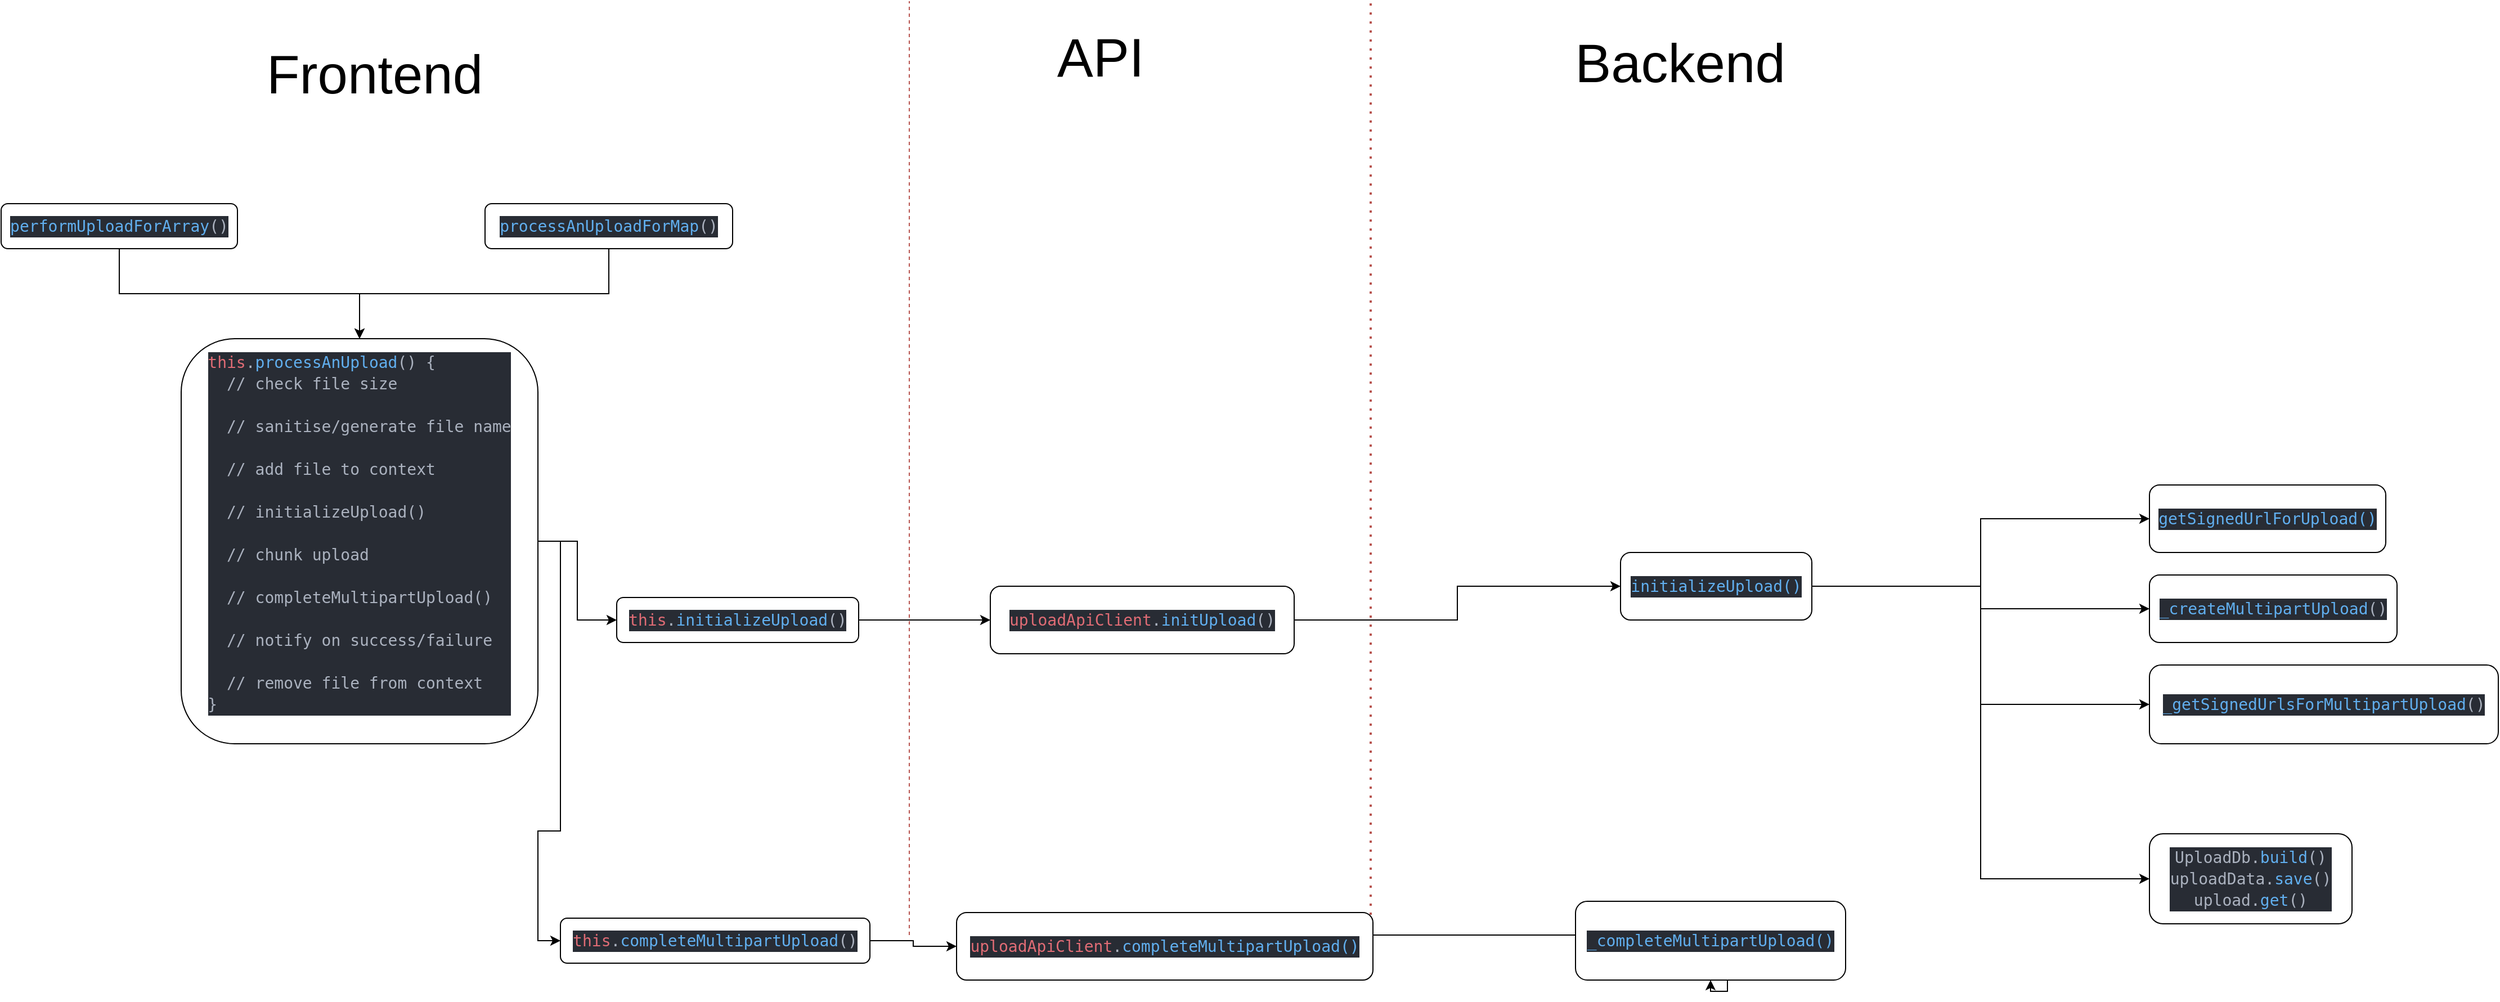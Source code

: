 <mxfile version="20.4.0" type="github">
  <diagram id="0tWUw12LsieQtntgSHJi" name="Page-1">
    <mxGraphModel dx="1586" dy="1914" grid="1" gridSize="10" guides="1" tooltips="1" connect="1" arrows="1" fold="1" page="1" pageScale="1" pageWidth="850" pageHeight="1100" math="0" shadow="0">
      <root>
        <mxCell id="0" />
        <mxCell id="1" parent="0" />
        <mxCell id="hNng8F3hOufFW4h7wYSs-10" style="edgeStyle=orthogonalEdgeStyle;rounded=0;orthogonalLoop=1;jettySize=auto;html=1;" parent="1" source="hNng8F3hOufFW4h7wYSs-2" target="hNng8F3hOufFW4h7wYSs-6" edge="1">
          <mxGeometry relative="1" as="geometry" />
        </mxCell>
        <mxCell id="hNng8F3hOufFW4h7wYSs-2" value="&lt;div data-darkreader-inline-bgcolor=&quot;&quot; data-darkreader-inline-color=&quot;&quot; style=&quot;color: rgb(171, 178, 191); background-color: rgb(40, 44, 52); font-family: &amp;quot;Droid Sans Mono&amp;quot;, &amp;quot;monospace&amp;quot;, monospace; font-weight: normal; font-size: 14px; line-height: 19px; --darkreader-inline-color: #aea9a2; --darkreader-inline-bgcolor: #33353b;&quot;&gt;&lt;div&gt;&lt;span data-darkreader-inline-color=&quot;&quot; style=&quot;color: rgb(97, 175, 239); --darkreader-inline-color: #68a9d9;&quot;&gt;processAnUploadForMap&lt;/span&gt;&lt;span data-darkreader-inline-color=&quot;&quot; style=&quot;color: rgb(171, 178, 191); --darkreader-inline-color: #aea9a2;&quot;&gt;()&lt;/span&gt;&lt;/div&gt;&lt;/div&gt;" style="rounded=1;whiteSpace=wrap;html=1;" parent="1" vertex="1">
          <mxGeometry x="473" y="180" width="220" height="40" as="geometry" />
        </mxCell>
        <mxCell id="hNng8F3hOufFW4h7wYSs-7" value="" style="edgeStyle=orthogonalEdgeStyle;rounded=0;orthogonalLoop=1;jettySize=auto;html=1;" parent="1" source="hNng8F3hOufFW4h7wYSs-3" target="hNng8F3hOufFW4h7wYSs-6" edge="1">
          <mxGeometry relative="1" as="geometry" />
        </mxCell>
        <mxCell id="hNng8F3hOufFW4h7wYSs-3" value="&lt;div data-darkreader-inline-bgcolor=&quot;&quot; data-darkreader-inline-color=&quot;&quot; style=&quot;color: rgb(171, 178, 191); background-color: rgb(40, 44, 52); font-family: &amp;quot;Droid Sans Mono&amp;quot;, &amp;quot;monospace&amp;quot;, monospace; font-weight: normal; font-size: 14px; line-height: 19px; --darkreader-inline-color: #aea9a2; --darkreader-inline-bgcolor: #33353b;&quot;&gt;&lt;div&gt;&lt;span data-darkreader-inline-color=&quot;&quot; style=&quot;color: rgb(171, 178, 191); --darkreader-inline-color: #aea9a2;&quot;&gt; &lt;/span&gt;&lt;span data-darkreader-inline-color=&quot;&quot; style=&quot;color: rgb(97, 175, 239); --darkreader-inline-color: #68a9d9;&quot;&gt;performUploadForArray&lt;/span&gt;&lt;span data-darkreader-inline-color=&quot;&quot; style=&quot;color: rgb(171, 178, 191); --darkreader-inline-color: #aea9a2;&quot;&gt;(&lt;/span&gt;)&lt;span data-darkreader-inline-color=&quot;&quot; style=&quot;color: rgb(171, 178, 191); --darkreader-inline-color: #aea9a2;&quot;&gt;&lt;/span&gt;&lt;/div&gt;&lt;/div&gt;" style="rounded=1;whiteSpace=wrap;html=1;" parent="1" vertex="1">
          <mxGeometry x="43" y="180" width="210" height="40" as="geometry" />
        </mxCell>
        <mxCell id="hNng8F3hOufFW4h7wYSs-14" value="" style="edgeStyle=orthogonalEdgeStyle;rounded=0;orthogonalLoop=1;jettySize=auto;html=1;" parent="1" source="hNng8F3hOufFW4h7wYSs-6" target="hNng8F3hOufFW4h7wYSs-13" edge="1">
          <mxGeometry relative="1" as="geometry" />
        </mxCell>
        <mxCell id="hNng8F3hOufFW4h7wYSs-18" style="edgeStyle=orthogonalEdgeStyle;rounded=0;orthogonalLoop=1;jettySize=auto;html=1;entryX=0;entryY=0.5;entryDx=0;entryDy=0;" parent="1" source="hNng8F3hOufFW4h7wYSs-6" target="hNng8F3hOufFW4h7wYSs-15" edge="1">
          <mxGeometry relative="1" as="geometry" />
        </mxCell>
        <mxCell id="hNng8F3hOufFW4h7wYSs-6" value="&lt;div data-darkreader-inline-bgcolor=&quot;&quot; data-darkreader-inline-color=&quot;&quot; style=&quot;color: rgb(171, 178, 191); background-color: rgb(40, 44, 52); font-family: &amp;quot;Droid Sans Mono&amp;quot;, &amp;quot;monospace&amp;quot;, monospace; font-weight: normal; font-size: 14px; line-height: 19px; --darkreader-inline-color: #aea9a2; --darkreader-inline-bgcolor: #33353b;&quot; align=&quot;left&quot;&gt;&lt;div&gt;&lt;span data-darkreader-inline-color=&quot;&quot; style=&quot;color: rgb(224, 108, 117); --darkreader-inline-color: #cd7279;&quot;&gt;this&lt;/span&gt;&lt;span data-darkreader-inline-color=&quot;&quot; style=&quot;color: rgb(171, 178, 191); --darkreader-inline-color: #aea9a2;&quot;&gt;.&lt;/span&gt;&lt;span data-darkreader-inline-color=&quot;&quot; style=&quot;color: rgb(97, 175, 239); --darkreader-inline-color: #68a9d9;&quot;&gt;processAnUpload&lt;/span&gt;&lt;span data-darkreader-inline-color=&quot;&quot; style=&quot;color: rgb(171, 178, 191); --darkreader-inline-color: #aea9a2;&quot;&gt;()&lt;/span&gt; {&lt;/div&gt;&lt;div&gt;&amp;nbsp; // check file size&lt;/div&gt;&lt;div&gt;&lt;br&gt;&lt;/div&gt;&lt;div&gt;&amp;nbsp; // sanitise/generate file name&lt;/div&gt;&lt;div&gt;&lt;br&gt;&lt;/div&gt;&lt;div&gt;&amp;nbsp; // add file to context&lt;br&gt;&lt;/div&gt;&lt;div&gt;&lt;br&gt;&lt;/div&gt;&lt;div&gt;&amp;nbsp; // initializeUpload()&lt;/div&gt;&lt;div&gt;&lt;br&gt;&lt;/div&gt;&lt;div&gt;&amp;nbsp; // chunk upload&lt;/div&gt;&lt;div&gt;&lt;br&gt;&lt;/div&gt;&lt;div&gt;&amp;nbsp; // completeMultipartUpload()&lt;/div&gt;&lt;div&gt;&amp;nbsp; &lt;br&gt;&lt;/div&gt;&lt;div&gt;&amp;nbsp; // notify on success/failure&lt;/div&gt;&lt;div&gt;&lt;br&gt;&lt;/div&gt;&lt;div&gt;&amp;nbsp; // remove file from context&lt;/div&gt;&lt;div&gt;}&lt;br&gt;&lt;/div&gt;&lt;/div&gt;&lt;div&gt;&lt;br&gt;&lt;/div&gt;" style="whiteSpace=wrap;html=1;rounded=1;" parent="1" vertex="1">
          <mxGeometry x="203" y="300" width="317" height="360" as="geometry" />
        </mxCell>
        <mxCell id="hNng8F3hOufFW4h7wYSs-29" style="edgeStyle=orthogonalEdgeStyle;rounded=0;orthogonalLoop=1;jettySize=auto;html=1;entryX=0;entryY=0.5;entryDx=0;entryDy=0;fontSize=48;exitX=1;exitY=0.5;exitDx=0;exitDy=0;" parent="1" source="hNng8F3hOufFW4h7wYSs-13" target="hNng8F3hOufFW4h7wYSs-20" edge="1">
          <mxGeometry relative="1" as="geometry">
            <mxPoint x="820" y="780" as="sourcePoint" />
          </mxGeometry>
        </mxCell>
        <mxCell id="hNng8F3hOufFW4h7wYSs-13" value="&lt;div data-darkreader-inline-bgcolor=&quot;&quot; data-darkreader-inline-color=&quot;&quot; style=&quot;color: rgb(171, 178, 191); background-color: rgb(40, 44, 52); font-family: &amp;quot;Droid Sans Mono&amp;quot;, &amp;quot;monospace&amp;quot;, monospace; font-weight: normal; font-size: 14px; line-height: 19px; --darkreader-inline-color: #aea9a2; --darkreader-inline-bgcolor: #33353b;&quot;&gt;&lt;div&gt;&lt;span data-darkreader-inline-color=&quot;&quot; style=&quot;color: rgb(224, 108, 117); --darkreader-inline-color: #cd7279;&quot;&gt;this&lt;/span&gt;&lt;span data-darkreader-inline-color=&quot;&quot; style=&quot;color: rgb(171, 178, 191); --darkreader-inline-color: #aea9a2;&quot;&gt;.&lt;/span&gt;&lt;span data-darkreader-inline-color=&quot;&quot; style=&quot;color: rgb(97, 175, 239); --darkreader-inline-color: #68a9d9;&quot;&gt;initializeUpload&lt;/span&gt;&lt;span data-darkreader-inline-color=&quot;&quot; style=&quot;color: rgb(171, 178, 191); --darkreader-inline-color: #aea9a2;&quot;&gt;()&lt;/span&gt;&lt;/div&gt;&lt;/div&gt;" style="rounded=1;whiteSpace=wrap;html=1;" parent="1" vertex="1">
          <mxGeometry x="590" y="530" width="215" height="40" as="geometry" />
        </mxCell>
        <mxCell id="hNng8F3hOufFW4h7wYSs-30" style="edgeStyle=orthogonalEdgeStyle;rounded=0;orthogonalLoop=1;jettySize=auto;html=1;entryX=0;entryY=0.5;entryDx=0;entryDy=0;fontSize=48;" parent="1" source="hNng8F3hOufFW4h7wYSs-15" target="hNng8F3hOufFW4h7wYSs-28" edge="1">
          <mxGeometry relative="1" as="geometry">
            <mxPoint x="830" y="910" as="sourcePoint" />
          </mxGeometry>
        </mxCell>
        <mxCell id="hNng8F3hOufFW4h7wYSs-15" value="&lt;div data-darkreader-inline-bgcolor=&quot;&quot; data-darkreader-inline-color=&quot;&quot; style=&quot;color: rgb(171, 178, 191); background-color: rgb(40, 44, 52); font-family: &amp;quot;Droid Sans Mono&amp;quot;, &amp;quot;monospace&amp;quot;, monospace; font-weight: normal; font-size: 14px; line-height: 19px; --darkreader-inline-color: #aea9a2; --darkreader-inline-bgcolor: #33353b;&quot;&gt;&lt;div&gt;&lt;span data-darkreader-inline-color=&quot;&quot; style=&quot;color: rgb(224, 108, 117); --darkreader-inline-color: #cd7279;&quot;&gt;this&lt;/span&gt;&lt;span data-darkreader-inline-color=&quot;&quot; style=&quot;color: rgb(171, 178, 191); --darkreader-inline-color: #aea9a2;&quot;&gt;.&lt;/span&gt;&lt;span data-darkreader-inline-color=&quot;&quot; style=&quot;color: rgb(97, 175, 239); --darkreader-inline-color: #68a9d9;&quot;&gt;completeMultipartUpload&lt;/span&gt;&lt;span data-darkreader-inline-color=&quot;&quot; style=&quot;color: rgb(171, 178, 191); --darkreader-inline-color: #aea9a2;&quot;&gt;()&lt;/span&gt;&lt;/div&gt;&lt;/div&gt;" style="rounded=1;whiteSpace=wrap;html=1;" parent="1" vertex="1">
          <mxGeometry x="540" y="815" width="275" height="40" as="geometry" />
        </mxCell>
        <mxCell id="hNng8F3hOufFW4h7wYSs-19" value="" style="endArrow=none;dashed=1;html=1;rounded=0;fillColor=#f8cecc;strokeColor=#b85450;" parent="1" edge="1">
          <mxGeometry width="50" height="50" relative="1" as="geometry">
            <mxPoint x="850" y="830" as="sourcePoint" />
            <mxPoint x="850" as="targetPoint" />
          </mxGeometry>
        </mxCell>
        <mxCell id="hNng8F3hOufFW4h7wYSs-31" style="edgeStyle=orthogonalEdgeStyle;rounded=0;orthogonalLoop=1;jettySize=auto;html=1;entryX=0;entryY=0.5;entryDx=0;entryDy=0;fontSize=48;" parent="1" source="hNng8F3hOufFW4h7wYSs-20" target="hNng8F3hOufFW4h7wYSs-23" edge="1">
          <mxGeometry relative="1" as="geometry" />
        </mxCell>
        <mxCell id="hNng8F3hOufFW4h7wYSs-20" value="&lt;div data-darkreader-inline-bgcolor=&quot;&quot; data-darkreader-inline-color=&quot;&quot; style=&quot;color: rgb(171, 178, 191); background-color: rgb(40, 44, 52); font-family: &amp;quot;Droid Sans Mono&amp;quot;, &amp;quot;monospace&amp;quot;, monospace; font-weight: normal; font-size: 14px; line-height: 19px; --darkreader-inline-color: #aea9a2; --darkreader-inline-bgcolor: #33353b;&quot;&gt;&lt;div&gt;&lt;span data-darkreader-inline-color=&quot;&quot; style=&quot;color: rgb(224, 108, 117); --darkreader-inline-color: #cd7279;&quot;&gt;uploadApiClient&lt;/span&gt;&lt;span data-darkreader-inline-color=&quot;&quot; style=&quot;color: rgb(171, 178, 191); --darkreader-inline-color: #aea9a2;&quot;&gt;.&lt;/span&gt;&lt;span data-darkreader-inline-color=&quot;&quot; style=&quot;color: rgb(97, 175, 239); --darkreader-inline-color: #68a9d9;&quot;&gt;initUpload&lt;/span&gt;&lt;span data-darkreader-inline-color=&quot;&quot; style=&quot;color: rgb(171, 178, 191); --darkreader-inline-color: #aea9a2;&quot;&gt;(&lt;/span&gt;)&lt;/div&gt;&lt;/div&gt;" style="rounded=1;whiteSpace=wrap;html=1;" parent="1" vertex="1">
          <mxGeometry x="922" y="520" width="270" height="60" as="geometry" />
        </mxCell>
        <mxCell id="hNng8F3hOufFW4h7wYSs-21" value="&lt;font style=&quot;font-size: 48px;&quot;&gt;API&lt;/font&gt;" style="text;html=1;strokeColor=none;fillColor=none;align=center;verticalAlign=middle;whiteSpace=wrap;rounded=0;" parent="1" vertex="1">
          <mxGeometry x="970" y="10" width="100" height="80" as="geometry" />
        </mxCell>
        <mxCell id="Ht-KUVcO_Lstr4jTm9sh-3" style="edgeStyle=orthogonalEdgeStyle;rounded=0;orthogonalLoop=1;jettySize=auto;html=1;entryX=0;entryY=0.5;entryDx=0;entryDy=0;fontSize=48;" edge="1" parent="1" source="hNng8F3hOufFW4h7wYSs-23" target="Ht-KUVcO_Lstr4jTm9sh-1">
          <mxGeometry relative="1" as="geometry" />
        </mxCell>
        <mxCell id="Ht-KUVcO_Lstr4jTm9sh-8" style="edgeStyle=orthogonalEdgeStyle;rounded=0;orthogonalLoop=1;jettySize=auto;html=1;entryX=0;entryY=0.5;entryDx=0;entryDy=0;fontSize=48;" edge="1" parent="1" source="hNng8F3hOufFW4h7wYSs-23" target="Ht-KUVcO_Lstr4jTm9sh-6">
          <mxGeometry relative="1" as="geometry" />
        </mxCell>
        <mxCell id="Ht-KUVcO_Lstr4jTm9sh-12" style="edgeStyle=orthogonalEdgeStyle;rounded=0;orthogonalLoop=1;jettySize=auto;html=1;entryX=0;entryY=0.5;entryDx=0;entryDy=0;fontSize=48;" edge="1" parent="1" source="hNng8F3hOufFW4h7wYSs-23" target="Ht-KUVcO_Lstr4jTm9sh-10">
          <mxGeometry relative="1" as="geometry" />
        </mxCell>
        <mxCell id="Ht-KUVcO_Lstr4jTm9sh-15" style="edgeStyle=orthogonalEdgeStyle;rounded=0;orthogonalLoop=1;jettySize=auto;html=1;entryX=0;entryY=0.5;entryDx=0;entryDy=0;fontSize=48;" edge="1" parent="1" source="hNng8F3hOufFW4h7wYSs-23" target="Ht-KUVcO_Lstr4jTm9sh-4">
          <mxGeometry relative="1" as="geometry" />
        </mxCell>
        <mxCell id="hNng8F3hOufFW4h7wYSs-23" value="&lt;div data-darkreader-inline-bgcolor=&quot;&quot; data-darkreader-inline-color=&quot;&quot; style=&quot;color: rgb(171, 178, 191); background-color: rgb(40, 44, 52); font-family: &amp;quot;Droid Sans Mono&amp;quot;, &amp;quot;monospace&amp;quot;, monospace; font-weight: normal; font-size: 14px; line-height: 19px; --darkreader-inline-color: #aea9a2; --darkreader-inline-bgcolor: #33353b;&quot;&gt;&lt;div&gt;&lt;span data-darkreader-inline-color=&quot;&quot; style=&quot;color: rgb(97, 175, 239); --darkreader-inline-color: #68a9d9;&quot;&gt;initializeUpload()&lt;/span&gt;&lt;/div&gt;&lt;/div&gt;" style="rounded=1;whiteSpace=wrap;html=1;fontSize=12;" parent="1" vertex="1">
          <mxGeometry x="1482" y="490" width="170" height="60" as="geometry" />
        </mxCell>
        <mxCell id="hNng8F3hOufFW4h7wYSs-24" value="&lt;font style=&quot;font-size: 48px;&quot;&gt;Backend&lt;/font&gt;" style="text;html=1;strokeColor=none;fillColor=none;align=center;verticalAlign=middle;whiteSpace=wrap;rounded=0;fontSize=12;" parent="1" vertex="1">
          <mxGeometry x="1410" y="20" width="250" height="70" as="geometry" />
        </mxCell>
        <mxCell id="hNng8F3hOufFW4h7wYSs-25" value="&lt;font style=&quot;font-size: 48px;&quot;&gt;Frontend&lt;/font&gt;" style="text;html=1;strokeColor=none;fillColor=none;align=center;verticalAlign=middle;whiteSpace=wrap;rounded=0;" parent="1" vertex="1">
          <mxGeometry x="230" y="20" width="290" height="90" as="geometry" />
        </mxCell>
        <mxCell id="hNng8F3hOufFW4h7wYSs-26" value="" style="endArrow=none;dashed=1;html=1;dashPattern=1 3;strokeWidth=2;rounded=0;fontSize=48;fillColor=#f8cecc;strokeColor=#b85450;" parent="1" edge="1">
          <mxGeometry width="50" height="50" relative="1" as="geometry">
            <mxPoint x="1260" y="820" as="sourcePoint" />
            <mxPoint x="1260" as="targetPoint" />
          </mxGeometry>
        </mxCell>
        <mxCell id="Ht-KUVcO_Lstr4jTm9sh-14" value="" style="edgeStyle=orthogonalEdgeStyle;rounded=0;orthogonalLoop=1;jettySize=auto;html=1;fontSize=48;" edge="1" parent="1" source="hNng8F3hOufFW4h7wYSs-28" target="Ht-KUVcO_Lstr4jTm9sh-13">
          <mxGeometry relative="1" as="geometry">
            <Array as="points">
              <mxPoint x="1577" y="830" />
              <mxPoint x="1577" y="880" />
            </Array>
          </mxGeometry>
        </mxCell>
        <mxCell id="hNng8F3hOufFW4h7wYSs-28" value="&lt;div data-darkreader-inline-bgcolor=&quot;&quot; data-darkreader-inline-color=&quot;&quot; style=&quot;color: rgb(171, 178, 191); background-color: rgb(40, 44, 52); font-family: &amp;quot;Droid Sans Mono&amp;quot;, &amp;quot;monospace&amp;quot;, monospace; font-weight: normal; font-size: 14px; line-height: 19px; --darkreader-inline-color: #aea9a2; --darkreader-inline-bgcolor: #33353b;&quot;&gt;&lt;div&gt;&lt;span data-darkreader-inline-color=&quot;&quot; style=&quot;color: rgb(224, 108, 117); --darkreader-inline-color: #cd7279;&quot;&gt;uploadApiClient&lt;/span&gt;&lt;span data-darkreader-inline-color=&quot;&quot; style=&quot;color: rgb(171, 178, 191); --darkreader-inline-color: #aea9a2;&quot;&gt;.&lt;/span&gt;&lt;span data-darkreader-inline-color=&quot;&quot; style=&quot;color: rgb(97, 175, 239); --darkreader-inline-color: #68a9d9;&quot;&gt;completeMultipartUpload()&lt;/span&gt;&lt;/div&gt;&lt;/div&gt;" style="rounded=1;whiteSpace=wrap;html=1;fontSize=48;" parent="1" vertex="1">
          <mxGeometry x="892" y="810" width="370" height="60" as="geometry" />
        </mxCell>
        <mxCell id="Ht-KUVcO_Lstr4jTm9sh-1" value="&lt;div data-darkreader-inline-bgcolor=&quot;&quot; data-darkreader-inline-color=&quot;&quot; style=&quot;color: rgb(171, 178, 191); background-color: rgb(40, 44, 52); font-family: &amp;quot;Droid Sans Mono&amp;quot;, &amp;quot;monospace&amp;quot;, monospace; font-weight: normal; font-size: 14px; line-height: 19px; --darkreader-inline-color: #aea9a2; --darkreader-inline-bgcolor: #33353b;&quot;&gt;&lt;div&gt;&lt;span data-darkreader-inline-color=&quot;&quot; style=&quot;color: rgb(97, 175, 239); --darkreader-inline-color: #68a9d9;&quot;&gt;_createMultipartUpload&lt;/span&gt;()&lt;/div&gt;&lt;/div&gt;" style="rounded=1;whiteSpace=wrap;html=1;" vertex="1" parent="1">
          <mxGeometry x="1952" y="510" width="220" height="60" as="geometry" />
        </mxCell>
        <mxCell id="Ht-KUVcO_Lstr4jTm9sh-4" value="&lt;div data-darkreader-inline-bgcolor=&quot;&quot; data-darkreader-inline-color=&quot;&quot; style=&quot;color: rgb(171, 178, 191); background-color: rgb(40, 44, 52); font-family: &amp;quot;Droid Sans Mono&amp;quot;, &amp;quot;monospace&amp;quot;, monospace; font-weight: normal; font-size: 14px; line-height: 19px; --darkreader-inline-color: #aea9a2; --darkreader-inline-bgcolor: #33353b;&quot;&gt;&lt;div&gt;&lt;span data-darkreader-inline-color=&quot;&quot; style=&quot;color: rgb(97, 175, 239); --darkreader-inline-color: #68a9d9;&quot;&gt;_getSignedUrlsForMultipartUpload&lt;/span&gt;&lt;span data-darkreader-inline-color=&quot;&quot; style=&quot;color: rgb(171, 178, 191); --darkreader-inline-color: #aea9a2;&quot;&gt;()&lt;/span&gt;&lt;/div&gt;&lt;/div&gt;" style="whiteSpace=wrap;html=1;rounded=1;" vertex="1" parent="1">
          <mxGeometry x="1952" y="590" width="310" height="70" as="geometry" />
        </mxCell>
        <mxCell id="Ht-KUVcO_Lstr4jTm9sh-6" value="&lt;div data-darkreader-inline-bgcolor=&quot;&quot; data-darkreader-inline-color=&quot;&quot; style=&quot;color: rgb(171, 178, 191); background-color: rgb(40, 44, 52); font-family: &amp;quot;Droid Sans Mono&amp;quot;, &amp;quot;monospace&amp;quot;, monospace; font-weight: normal; font-size: 14px; line-height: 19px; --darkreader-inline-color: #aea9a2; --darkreader-inline-bgcolor: #33353b;&quot;&gt;&lt;div&gt;&lt;span data-darkreader-inline-color=&quot;&quot; style=&quot;color: rgb(97, 175, 239); --darkreader-inline-color: #68a9d9;&quot;&gt;getSignedUrlForUpload()&lt;/span&gt;&lt;/div&gt;&lt;/div&gt;" style="whiteSpace=wrap;html=1;rounded=1;" vertex="1" parent="1">
          <mxGeometry x="1952" y="430" width="210" height="60" as="geometry" />
        </mxCell>
        <mxCell id="Ht-KUVcO_Lstr4jTm9sh-10" value="&lt;div data-darkreader-inline-bgcolor=&quot;&quot; data-darkreader-inline-color=&quot;&quot; style=&quot;color: rgb(171, 178, 191); background-color: rgb(40, 44, 52); font-family: &amp;quot;Droid Sans Mono&amp;quot;, &amp;quot;monospace&amp;quot;, monospace; font-weight: normal; font-size: 14px; line-height: 19px; --darkreader-inline-color: #aea9a2; --darkreader-inline-bgcolor: #33353b;&quot;&gt;&lt;div&gt;&lt;span data-darkreader-inline-color=&quot;&quot; style=&quot;color: rgb(171, 178, 191); --darkreader-inline-color: #aea9a2;&quot;&gt;UploadDb.&lt;/span&gt;&lt;span data-darkreader-inline-color=&quot;&quot; style=&quot;color: rgb(97, 175, 239); --darkreader-inline-color: #68a9d9;&quot;&gt;build&lt;/span&gt;&lt;span data-darkreader-inline-color=&quot;&quot; style=&quot;color: rgb(171, 178, 191); --darkreader-inline-color: #aea9a2;&quot;&gt;()&lt;/span&gt;&lt;/div&gt;&lt;div&gt;&lt;div data-darkreader-inline-bgcolor=&quot;&quot; data-darkreader-inline-color=&quot;&quot; style=&quot;color: rgb(171, 178, 191); background-color: rgb(40, 44, 52); font-family: &amp;quot;Droid Sans Mono&amp;quot;, &amp;quot;monospace&amp;quot;, monospace; font-weight: normal; font-size: 14px; line-height: 19px; --darkreader-inline-color: #aea9a2; --darkreader-inline-bgcolor: #33353b;&quot;&gt;&lt;div&gt;&lt;span data-darkreader-inline-color=&quot;&quot; style=&quot;color: rgb(171, 178, 191); --darkreader-inline-color: #aea9a2;&quot;&gt;uploadData.&lt;/span&gt;&lt;span data-darkreader-inline-color=&quot;&quot; style=&quot;color: rgb(97, 175, 239); --darkreader-inline-color: #68a9d9;&quot;&gt;save&lt;/span&gt;&lt;span data-darkreader-inline-color=&quot;&quot; style=&quot;color: rgb(171, 178, 191); --darkreader-inline-color: #aea9a2;&quot;&gt;()&lt;/span&gt;&lt;/div&gt;&lt;div&gt;&lt;div data-darkreader-inline-bgcolor=&quot;&quot; data-darkreader-inline-color=&quot;&quot; style=&quot;color: rgb(171, 178, 191); background-color: rgb(40, 44, 52); font-family: &amp;quot;Droid Sans Mono&amp;quot;, &amp;quot;monospace&amp;quot;, monospace; font-weight: normal; font-size: 14px; line-height: 19px; --darkreader-inline-color: #aea9a2; --darkreader-inline-bgcolor: #33353b;&quot;&gt;&lt;div&gt;&lt;span data-darkreader-inline-color=&quot;&quot; style=&quot;color: rgb(171, 178, 191); --darkreader-inline-color: #aea9a2;&quot;&gt;upload.&lt;/span&gt;&lt;span data-darkreader-inline-color=&quot;&quot; style=&quot;color: rgb(97, 175, 239); --darkreader-inline-color: #68a9d9;&quot;&gt;get&lt;/span&gt;&lt;span data-darkreader-inline-color=&quot;&quot; style=&quot;color: rgb(171, 178, 191); --darkreader-inline-color: #aea9a2;&quot;&gt;()&lt;/span&gt;&lt;/div&gt;&lt;/div&gt;&lt;/div&gt;&lt;/div&gt;&lt;/div&gt;&lt;/div&gt;" style="whiteSpace=wrap;html=1;rounded=1;" vertex="1" parent="1">
          <mxGeometry x="1952" y="740" width="180" height="80" as="geometry" />
        </mxCell>
        <mxCell id="Ht-KUVcO_Lstr4jTm9sh-13" value="&lt;div data-darkreader-inline-bgcolor=&quot;&quot; data-darkreader-inline-color=&quot;&quot; style=&quot;color: rgb(171, 178, 191); background-color: rgb(40, 44, 52); font-family: &amp;quot;Droid Sans Mono&amp;quot;, &amp;quot;monospace&amp;quot;, monospace; font-weight: normal; font-size: 14px; line-height: 19px; --darkreader-inline-color: #aea9a2; --darkreader-inline-bgcolor: #33353b;&quot;&gt;&lt;div&gt;&lt;span data-darkreader-inline-color=&quot;&quot; style=&quot;color: rgb(97, 175, 239); --darkreader-inline-color: #68a9d9;&quot;&gt;_completeMultipartUpload()&lt;/span&gt;&lt;/div&gt;&lt;/div&gt;" style="whiteSpace=wrap;html=1;fontSize=48;rounded=1;" vertex="1" parent="1">
          <mxGeometry x="1442" y="800" width="240" height="70" as="geometry" />
        </mxCell>
      </root>
    </mxGraphModel>
  </diagram>
</mxfile>
